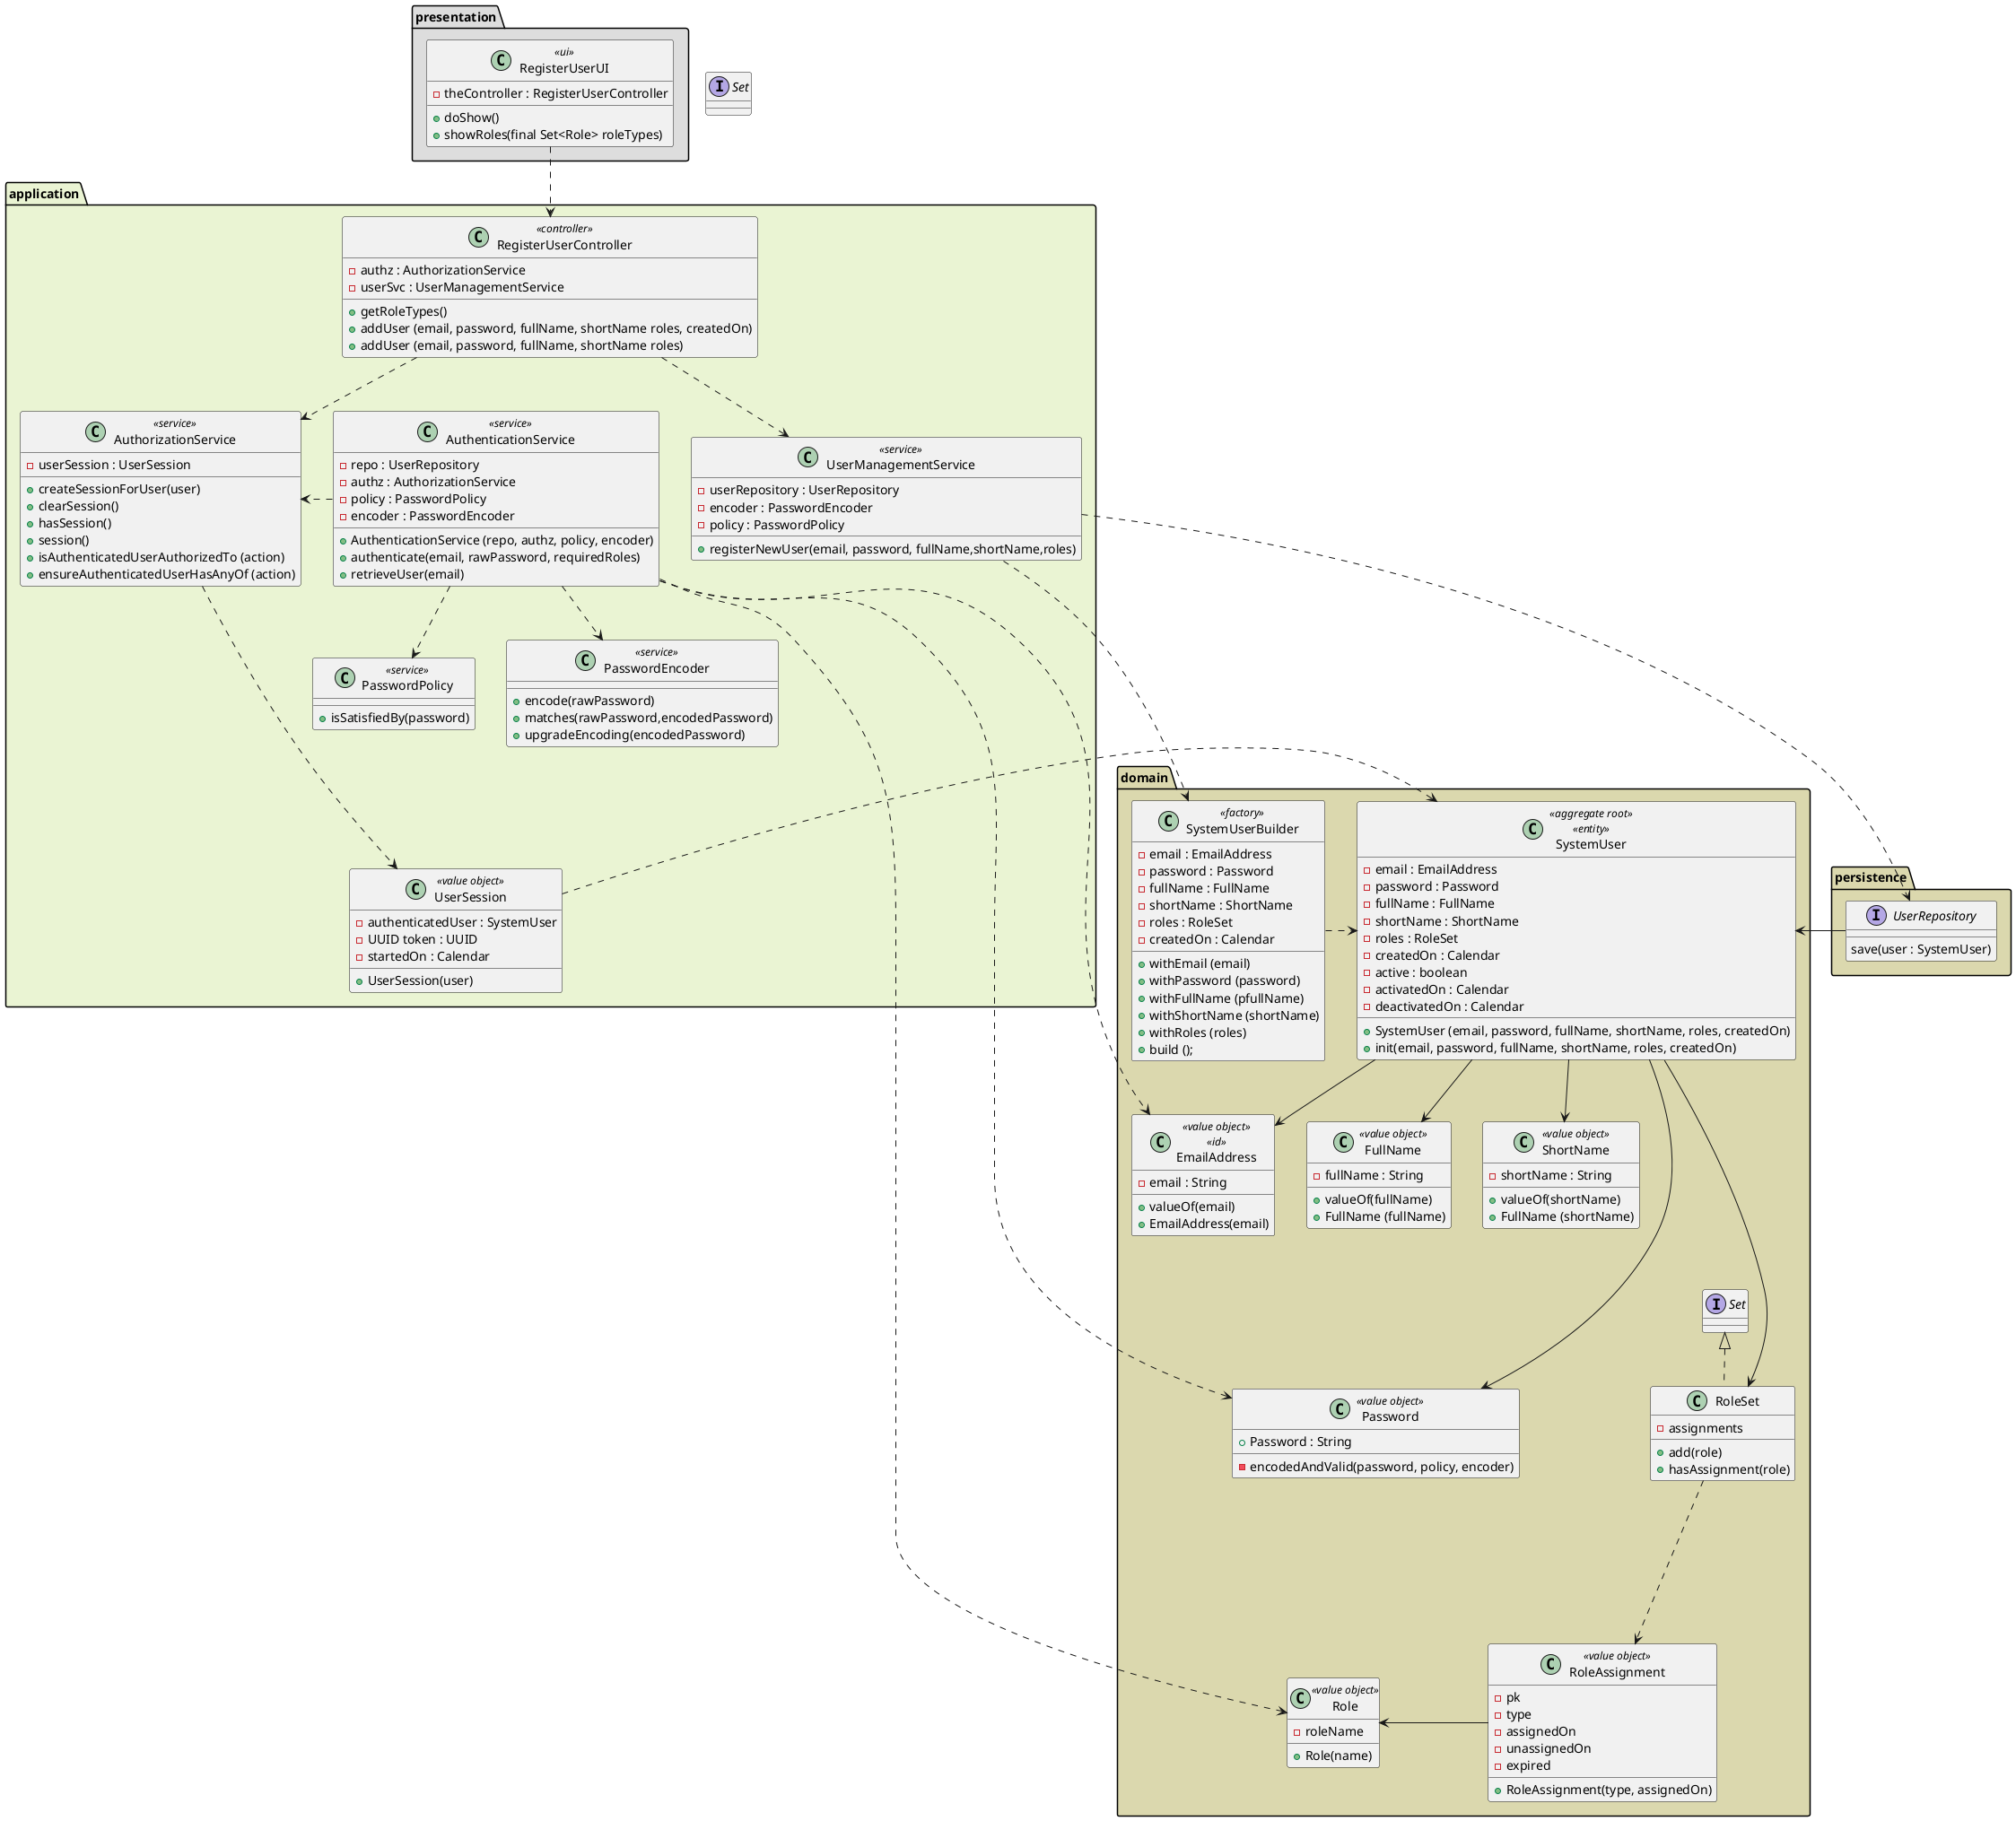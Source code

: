 @startuml
'https://plantuml.com/class-diagram

package "presentation" #DDDDDD{
    class RegisterUserUI <<ui>>{
    - theController : RegisterUserController
    + doShow()
    + showRoles(final Set<Role> roleTypes)
    }
}



package "domain" #dbd8ae{


        class Role <<value object>>{
        -roleName
        +Role(name)
        }

        class RoleAssignment <<value object>>{
               -pk
               -type
               - assignedOn
               - unassignedOn
               - expired
               +RoleAssignment(type, assignedOn)
        }

        class RoleSet implements Set{
        -assignments
        +add(role)
        +hasAssignment(role)
        }


        class SystemUser <<aggregate root>> <<entity>>{
        - email : EmailAddress
        - password : Password
        - fullName : FullName
        - shortName : ShortName
        - roles : RoleSet
        - createdOn : Calendar
        - active : boolean
        - activatedOn : Calendar
        - deactivatedOn : Calendar
        + SystemUser (email, password, fullName, shortName, roles, createdOn)
        + init(email, password, fullName, shortName, roles, createdOn)
        }

        class EmailAddress <<value object>> <<id>>{
         -email : String
         +valueOf(email)
         +EmailAddress(email)
        }

        class Password <<value object>>{
        + Password : String
        -encodedAndValid(password, policy, encoder)
        }

        class FullName <<value object>>{
        -fullName : String
         +valueOf(fullName)
        +FullName (fullName)
        }

        class ShortName<<value object>>{
        -shortName : String
         +valueOf(shortName)
        + FullName (shortName)
        }

        class SystemUserBuilder<<factory>>{
        - email : EmailAddress
        - password : Password
        - fullName : FullName
        - shortName : ShortName
        - roles : RoleSet
        - createdOn : Calendar
        + withEmail (email)
        + withPassword (password)
        + withFullName (pfullName)
        + withShortName (shortName)
        + withRoles (roles)
        + build ();
        }

}
    package "persistence" #dbd8ae{
       interface UserRepository{
       save(user : SystemUser)
       }
    }
package "application" #eaf4d3{
    class RegisterUserController <<controller>>{
        - authz : AuthorizationService
        - userSvc : UserManagementService
        + getRoleTypes()
        + addUser (email, password, fullName, shortName roles, createdOn)
        + addUser (email, password, fullName, shortName roles)
    }

    class AuthorizationService <<service>>{
        - userSession : UserSession
        + createSessionForUser(user)
        + clearSession()
        + hasSession()
        + session()
        + isAuthenticatedUserAuthorizedTo (action)
        + ensureAuthenticatedUserHasAnyOf (action)
    }

    class AuthenticationService <<service>>{
        - repo : UserRepository
        - authz : AuthorizationService
        - policy : PasswordPolicy
        - encoder : PasswordEncoder
        + AuthenticationService (repo, authz, policy, encoder)
        + authenticate(email, rawPassword, requiredRoles)
        + retrieveUser(email)
    }

    class UserManagementService <<service>>{
         - userRepository : UserRepository
         - encoder : PasswordEncoder
         - policy : PasswordPolicy
         + registerNewUser(email, password, fullName,shortName,roles)
    }

    class PasswordEncoder <<service>>{
        +encode(rawPassword)
        +matches(rawPassword,encodedPassword)
        +upgradeEncoding(encodedPassword)
    }

    class PasswordPolicy <<service>>{
       +isSatisfiedBy(password)
    }


    class UserSession <<value object>>{
        -authenticatedUser : SystemUser
        -UUID token : UUID
        -startedOn : Calendar
        + UserSession(user)
    }
}

interface Set{
}


RegisterUserController .-> AuthorizationService
RegisterUserUI .-> RegisterUserController
RegisterUserController .-> UserManagementService


SystemUser --> FullName
SystemUser ----> Password
SystemUser --> EmailAddress
SystemUser --> ShortName
UserSession .> SystemUser
AuthorizationService .--> UserSession
AuthenticationService .> AuthorizationService
AuthenticationService .> Role
AuthenticationService .> Password
AuthenticationService .-> EmailAddress
AuthenticationService .-> PasswordEncoder
AuthenticationService .-> PasswordPolicy
RoleSet .---> RoleAssignment
RoleAssignment -> Role

UserManagementService .-> SystemUserBuilder
UserManagementService .-> UserRepository

SystemUser ----> RoleSet
SystemUserBuilder .> SystemUser



UserRepository -> SystemUser

@enduml
